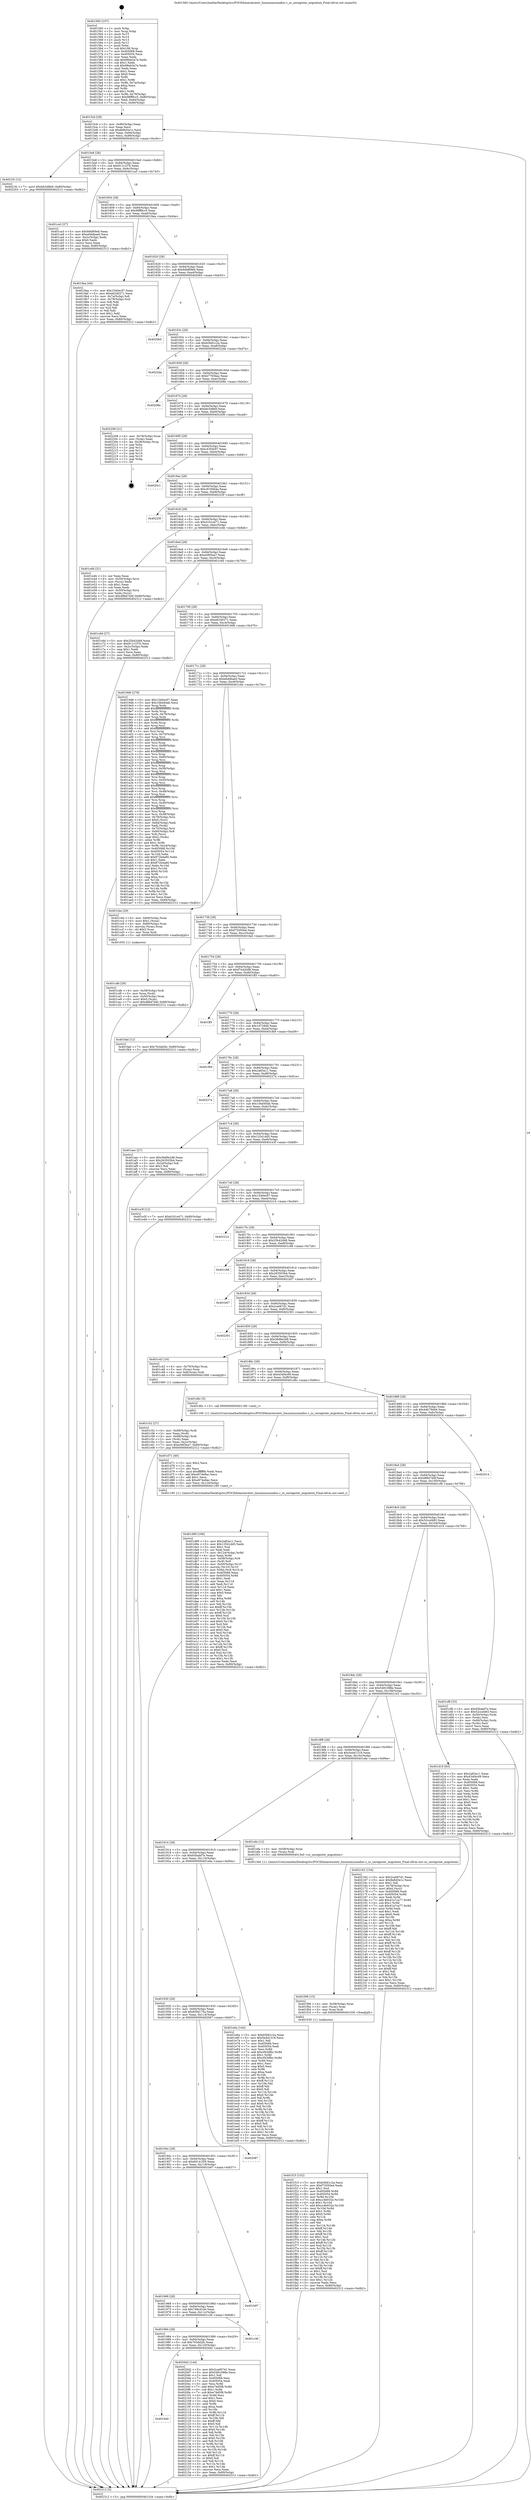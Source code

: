 digraph "0x401560" {
  label = "0x401560 (/mnt/c/Users/mathe/Desktop/tcc/POCII/binaries/extr_linuxmmzsmalloc.c_zs_unregister_migration_Final-ollvm.out::main(0))"
  labelloc = "t"
  node[shape=record]

  Entry [label="",width=0.3,height=0.3,shape=circle,fillcolor=black,style=filled]
  "0x4015cb" [label="{
     0x4015cb [29]\l
     | [instrs]\l
     &nbsp;&nbsp;0x4015cb \<+3\>: mov -0x80(%rbp),%eax\l
     &nbsp;&nbsp;0x4015ce \<+2\>: mov %eax,%ecx\l
     &nbsp;&nbsp;0x4015d0 \<+6\>: sub $0x8e8d3e1c,%ecx\l
     &nbsp;&nbsp;0x4015d6 \<+6\>: mov %eax,-0x94(%rbp)\l
     &nbsp;&nbsp;0x4015dc \<+6\>: mov %ecx,-0x98(%rbp)\l
     &nbsp;&nbsp;0x4015e2 \<+6\>: je 00000000004021fc \<main+0xc9c\>\l
  }"]
  "0x4021fc" [label="{
     0x4021fc [12]\l
     | [instrs]\l
     &nbsp;&nbsp;0x4021fc \<+7\>: movl $0xbfc5d8e9,-0x80(%rbp)\l
     &nbsp;&nbsp;0x402203 \<+5\>: jmp 0000000000402312 \<main+0xdb2\>\l
  }"]
  "0x4015e8" [label="{
     0x4015e8 [28]\l
     | [instrs]\l
     &nbsp;&nbsp;0x4015e8 \<+5\>: jmp 00000000004015ed \<main+0x8d\>\l
     &nbsp;&nbsp;0x4015ed \<+6\>: mov -0x94(%rbp),%eax\l
     &nbsp;&nbsp;0x4015f3 \<+5\>: sub $0x911c1f7b,%eax\l
     &nbsp;&nbsp;0x4015f8 \<+6\>: mov %eax,-0x9c(%rbp)\l
     &nbsp;&nbsp;0x4015fe \<+6\>: je 0000000000401ca3 \<main+0x743\>\l
  }"]
  Exit [label="",width=0.3,height=0.3,shape=circle,fillcolor=black,style=filled,peripheries=2]
  "0x401ca3" [label="{
     0x401ca3 [27]\l
     | [instrs]\l
     &nbsp;&nbsp;0x401ca3 \<+5\>: mov $0x9dbf69eb,%eax\l
     &nbsp;&nbsp;0x401ca8 \<+5\>: mov $0xe6ddbae0,%ecx\l
     &nbsp;&nbsp;0x401cad \<+3\>: mov -0x2c(%rbp),%edx\l
     &nbsp;&nbsp;0x401cb0 \<+3\>: cmp $0x0,%edx\l
     &nbsp;&nbsp;0x401cb3 \<+3\>: cmove %ecx,%eax\l
     &nbsp;&nbsp;0x401cb6 \<+3\>: mov %eax,-0x80(%rbp)\l
     &nbsp;&nbsp;0x401cb9 \<+5\>: jmp 0000000000402312 \<main+0xdb2\>\l
  }"]
  "0x401604" [label="{
     0x401604 [28]\l
     | [instrs]\l
     &nbsp;&nbsp;0x401604 \<+5\>: jmp 0000000000401609 \<main+0xa9\>\l
     &nbsp;&nbsp;0x401609 \<+6\>: mov -0x94(%rbp),%eax\l
     &nbsp;&nbsp;0x40160f \<+5\>: sub $0x98ff9cc5,%eax\l
     &nbsp;&nbsp;0x401614 \<+6\>: mov %eax,-0xa0(%rbp)\l
     &nbsp;&nbsp;0x40161a \<+6\>: je 00000000004019aa \<main+0x44a\>\l
  }"]
  "0x4019a0" [label="{
     0x4019a0\l
  }", style=dashed]
  "0x4019aa" [label="{
     0x4019aa [44]\l
     | [instrs]\l
     &nbsp;&nbsp;0x4019aa \<+5\>: mov $0x1540ec97,%eax\l
     &nbsp;&nbsp;0x4019af \<+5\>: mov $0xe6240271,%ecx\l
     &nbsp;&nbsp;0x4019b4 \<+3\>: mov -0x7a(%rbp),%dl\l
     &nbsp;&nbsp;0x4019b7 \<+4\>: mov -0x79(%rbp),%sil\l
     &nbsp;&nbsp;0x4019bb \<+3\>: mov %dl,%dil\l
     &nbsp;&nbsp;0x4019be \<+3\>: and %sil,%dil\l
     &nbsp;&nbsp;0x4019c1 \<+3\>: xor %sil,%dl\l
     &nbsp;&nbsp;0x4019c4 \<+3\>: or %dl,%dil\l
     &nbsp;&nbsp;0x4019c7 \<+4\>: test $0x1,%dil\l
     &nbsp;&nbsp;0x4019cb \<+3\>: cmovne %ecx,%eax\l
     &nbsp;&nbsp;0x4019ce \<+3\>: mov %eax,-0x80(%rbp)\l
     &nbsp;&nbsp;0x4019d1 \<+5\>: jmp 0000000000402312 \<main+0xdb2\>\l
  }"]
  "0x401620" [label="{
     0x401620 [28]\l
     | [instrs]\l
     &nbsp;&nbsp;0x401620 \<+5\>: jmp 0000000000401625 \<main+0xc5\>\l
     &nbsp;&nbsp;0x401625 \<+6\>: mov -0x94(%rbp),%eax\l
     &nbsp;&nbsp;0x40162b \<+5\>: sub $0x9dbf69eb,%eax\l
     &nbsp;&nbsp;0x401630 \<+6\>: mov %eax,-0xa4(%rbp)\l
     &nbsp;&nbsp;0x401636 \<+6\>: je 00000000004020b5 \<main+0xb55\>\l
  }"]
  "0x402312" [label="{
     0x402312 [5]\l
     | [instrs]\l
     &nbsp;&nbsp;0x402312 \<+5\>: jmp 00000000004015cb \<main+0x6b\>\l
  }"]
  "0x401560" [label="{
     0x401560 [107]\l
     | [instrs]\l
     &nbsp;&nbsp;0x401560 \<+1\>: push %rbp\l
     &nbsp;&nbsp;0x401561 \<+3\>: mov %rsp,%rbp\l
     &nbsp;&nbsp;0x401564 \<+2\>: push %r15\l
     &nbsp;&nbsp;0x401566 \<+2\>: push %r14\l
     &nbsp;&nbsp;0x401568 \<+2\>: push %r13\l
     &nbsp;&nbsp;0x40156a \<+2\>: push %r12\l
     &nbsp;&nbsp;0x40156c \<+1\>: push %rbx\l
     &nbsp;&nbsp;0x40156d \<+7\>: sub $0x108,%rsp\l
     &nbsp;&nbsp;0x401574 \<+7\>: mov 0x405068,%eax\l
     &nbsp;&nbsp;0x40157b \<+7\>: mov 0x405054,%ecx\l
     &nbsp;&nbsp;0x401582 \<+2\>: mov %eax,%edx\l
     &nbsp;&nbsp;0x401584 \<+6\>: add $0x68eb3a7e,%edx\l
     &nbsp;&nbsp;0x40158a \<+3\>: sub $0x1,%edx\l
     &nbsp;&nbsp;0x40158d \<+6\>: sub $0x68eb3a7e,%edx\l
     &nbsp;&nbsp;0x401593 \<+3\>: imul %edx,%eax\l
     &nbsp;&nbsp;0x401596 \<+3\>: and $0x1,%eax\l
     &nbsp;&nbsp;0x401599 \<+3\>: cmp $0x0,%eax\l
     &nbsp;&nbsp;0x40159c \<+4\>: sete %r8b\l
     &nbsp;&nbsp;0x4015a0 \<+4\>: and $0x1,%r8b\l
     &nbsp;&nbsp;0x4015a4 \<+4\>: mov %r8b,-0x7a(%rbp)\l
     &nbsp;&nbsp;0x4015a8 \<+3\>: cmp $0xa,%ecx\l
     &nbsp;&nbsp;0x4015ab \<+4\>: setl %r8b\l
     &nbsp;&nbsp;0x4015af \<+4\>: and $0x1,%r8b\l
     &nbsp;&nbsp;0x4015b3 \<+4\>: mov %r8b,-0x79(%rbp)\l
     &nbsp;&nbsp;0x4015b7 \<+7\>: movl $0x98ff9cc5,-0x80(%rbp)\l
     &nbsp;&nbsp;0x4015be \<+6\>: mov %edi,-0x84(%rbp)\l
     &nbsp;&nbsp;0x4015c4 \<+7\>: mov %rsi,-0x90(%rbp)\l
  }"]
  "0x4020d2" [label="{
     0x4020d2 [144]\l
     | [instrs]\l
     &nbsp;&nbsp;0x4020d2 \<+5\>: mov $0x2ca067d1,%eax\l
     &nbsp;&nbsp;0x4020d7 \<+5\>: mov $0x5481088e,%ecx\l
     &nbsp;&nbsp;0x4020dc \<+2\>: mov $0x1,%dl\l
     &nbsp;&nbsp;0x4020de \<+7\>: mov 0x405068,%esi\l
     &nbsp;&nbsp;0x4020e5 \<+7\>: mov 0x405054,%edi\l
     &nbsp;&nbsp;0x4020ec \<+3\>: mov %esi,%r8d\l
     &nbsp;&nbsp;0x4020ef \<+7\>: add $0xe7dd5f8,%r8d\l
     &nbsp;&nbsp;0x4020f6 \<+4\>: sub $0x1,%r8d\l
     &nbsp;&nbsp;0x4020fa \<+7\>: sub $0xe7dd5f8,%r8d\l
     &nbsp;&nbsp;0x402101 \<+4\>: imul %r8d,%esi\l
     &nbsp;&nbsp;0x402105 \<+3\>: and $0x1,%esi\l
     &nbsp;&nbsp;0x402108 \<+3\>: cmp $0x0,%esi\l
     &nbsp;&nbsp;0x40210b \<+4\>: sete %r9b\l
     &nbsp;&nbsp;0x40210f \<+3\>: cmp $0xa,%edi\l
     &nbsp;&nbsp;0x402112 \<+4\>: setl %r10b\l
     &nbsp;&nbsp;0x402116 \<+3\>: mov %r9b,%r11b\l
     &nbsp;&nbsp;0x402119 \<+4\>: xor $0xff,%r11b\l
     &nbsp;&nbsp;0x40211d \<+3\>: mov %r10b,%bl\l
     &nbsp;&nbsp;0x402120 \<+3\>: xor $0xff,%bl\l
     &nbsp;&nbsp;0x402123 \<+3\>: xor $0x0,%dl\l
     &nbsp;&nbsp;0x402126 \<+3\>: mov %r11b,%r14b\l
     &nbsp;&nbsp;0x402129 \<+4\>: and $0x0,%r14b\l
     &nbsp;&nbsp;0x40212d \<+3\>: and %dl,%r9b\l
     &nbsp;&nbsp;0x402130 \<+3\>: mov %bl,%r15b\l
     &nbsp;&nbsp;0x402133 \<+4\>: and $0x0,%r15b\l
     &nbsp;&nbsp;0x402137 \<+3\>: and %dl,%r10b\l
     &nbsp;&nbsp;0x40213a \<+3\>: or %r9b,%r14b\l
     &nbsp;&nbsp;0x40213d \<+3\>: or %r10b,%r15b\l
     &nbsp;&nbsp;0x402140 \<+3\>: xor %r15b,%r14b\l
     &nbsp;&nbsp;0x402143 \<+3\>: or %bl,%r11b\l
     &nbsp;&nbsp;0x402146 \<+4\>: xor $0xff,%r11b\l
     &nbsp;&nbsp;0x40214a \<+3\>: or $0x0,%dl\l
     &nbsp;&nbsp;0x40214d \<+3\>: and %dl,%r11b\l
     &nbsp;&nbsp;0x402150 \<+3\>: or %r11b,%r14b\l
     &nbsp;&nbsp;0x402153 \<+4\>: test $0x1,%r14b\l
     &nbsp;&nbsp;0x402157 \<+3\>: cmovne %ecx,%eax\l
     &nbsp;&nbsp;0x40215a \<+3\>: mov %eax,-0x80(%rbp)\l
     &nbsp;&nbsp;0x40215d \<+5\>: jmp 0000000000402312 \<main+0xdb2\>\l
  }"]
  "0x4020b5" [label="{
     0x4020b5\l
  }", style=dashed]
  "0x40163c" [label="{
     0x40163c [28]\l
     | [instrs]\l
     &nbsp;&nbsp;0x40163c \<+5\>: jmp 0000000000401641 \<main+0xe1\>\l
     &nbsp;&nbsp;0x401641 \<+6\>: mov -0x94(%rbp),%eax\l
     &nbsp;&nbsp;0x401647 \<+5\>: sub $0xb5b81c2a,%eax\l
     &nbsp;&nbsp;0x40164c \<+6\>: mov %eax,-0xa8(%rbp)\l
     &nbsp;&nbsp;0x401652 \<+6\>: je 00000000004022da \<main+0xd7a\>\l
  }"]
  "0x401984" [label="{
     0x401984 [28]\l
     | [instrs]\l
     &nbsp;&nbsp;0x401984 \<+5\>: jmp 0000000000401989 \<main+0x429\>\l
     &nbsp;&nbsp;0x401989 \<+6\>: mov -0x94(%rbp),%eax\l
     &nbsp;&nbsp;0x40198f \<+5\>: sub $0x763dd2fc,%eax\l
     &nbsp;&nbsp;0x401994 \<+6\>: mov %eax,-0x120(%rbp)\l
     &nbsp;&nbsp;0x40199a \<+6\>: je 00000000004020d2 \<main+0xb72\>\l
  }"]
  "0x4022da" [label="{
     0x4022da\l
  }", style=dashed]
  "0x401658" [label="{
     0x401658 [28]\l
     | [instrs]\l
     &nbsp;&nbsp;0x401658 \<+5\>: jmp 000000000040165d \<main+0xfd\>\l
     &nbsp;&nbsp;0x40165d \<+6\>: mov -0x94(%rbp),%eax\l
     &nbsp;&nbsp;0x401663 \<+5\>: sub $0xb7765bac,%eax\l
     &nbsp;&nbsp;0x401668 \<+6\>: mov %eax,-0xac(%rbp)\l
     &nbsp;&nbsp;0x40166e \<+6\>: je 000000000040208e \<main+0xb2e\>\l
  }"]
  "0x401c36" [label="{
     0x401c36\l
  }", style=dashed]
  "0x40208e" [label="{
     0x40208e\l
  }", style=dashed]
  "0x401674" [label="{
     0x401674 [28]\l
     | [instrs]\l
     &nbsp;&nbsp;0x401674 \<+5\>: jmp 0000000000401679 \<main+0x119\>\l
     &nbsp;&nbsp;0x401679 \<+6\>: mov -0x94(%rbp),%eax\l
     &nbsp;&nbsp;0x40167f \<+5\>: sub $0xbfc5d8e9,%eax\l
     &nbsp;&nbsp;0x401684 \<+6\>: mov %eax,-0xb0(%rbp)\l
     &nbsp;&nbsp;0x40168a \<+6\>: je 0000000000402208 \<main+0xca8\>\l
  }"]
  "0x401968" [label="{
     0x401968 [28]\l
     | [instrs]\l
     &nbsp;&nbsp;0x401968 \<+5\>: jmp 000000000040196d \<main+0x40d\>\l
     &nbsp;&nbsp;0x40196d \<+6\>: mov -0x94(%rbp),%eax\l
     &nbsp;&nbsp;0x401973 \<+5\>: sub $0x748cd1de,%eax\l
     &nbsp;&nbsp;0x401978 \<+6\>: mov %eax,-0x11c(%rbp)\l
     &nbsp;&nbsp;0x40197e \<+6\>: je 0000000000401c36 \<main+0x6d6\>\l
  }"]
  "0x402208" [label="{
     0x402208 [21]\l
     | [instrs]\l
     &nbsp;&nbsp;0x402208 \<+4\>: mov -0x78(%rbp),%rax\l
     &nbsp;&nbsp;0x40220c \<+2\>: mov (%rax),%eax\l
     &nbsp;&nbsp;0x40220e \<+4\>: lea -0x28(%rbp),%rsp\l
     &nbsp;&nbsp;0x402212 \<+1\>: pop %rbx\l
     &nbsp;&nbsp;0x402213 \<+2\>: pop %r12\l
     &nbsp;&nbsp;0x402215 \<+2\>: pop %r13\l
     &nbsp;&nbsp;0x402217 \<+2\>: pop %r14\l
     &nbsp;&nbsp;0x402219 \<+2\>: pop %r15\l
     &nbsp;&nbsp;0x40221b \<+1\>: pop %rbp\l
     &nbsp;&nbsp;0x40221c \<+1\>: ret\l
  }"]
  "0x401690" [label="{
     0x401690 [28]\l
     | [instrs]\l
     &nbsp;&nbsp;0x401690 \<+5\>: jmp 0000000000401695 \<main+0x135\>\l
     &nbsp;&nbsp;0x401695 \<+6\>: mov -0x94(%rbp),%eax\l
     &nbsp;&nbsp;0x40169b \<+5\>: sub $0xc435dc97,%eax\l
     &nbsp;&nbsp;0x4016a0 \<+6\>: mov %eax,-0xb4(%rbp)\l
     &nbsp;&nbsp;0x4016a6 \<+6\>: je 00000000004020c1 \<main+0xb61\>\l
  }"]
  "0x401b97" [label="{
     0x401b97\l
  }", style=dashed]
  "0x4020c1" [label="{
     0x4020c1\l
  }", style=dashed]
  "0x4016ac" [label="{
     0x4016ac [28]\l
     | [instrs]\l
     &nbsp;&nbsp;0x4016ac \<+5\>: jmp 00000000004016b1 \<main+0x151\>\l
     &nbsp;&nbsp;0x4016b1 \<+6\>: mov -0x94(%rbp),%eax\l
     &nbsp;&nbsp;0x4016b7 \<+5\>: sub $0xc9195b4a,%eax\l
     &nbsp;&nbsp;0x4016bc \<+6\>: mov %eax,-0xb8(%rbp)\l
     &nbsp;&nbsp;0x4016c2 \<+6\>: je 000000000040225f \<main+0xcff\>\l
  }"]
  "0x40194c" [label="{
     0x40194c [28]\l
     | [instrs]\l
     &nbsp;&nbsp;0x40194c \<+5\>: jmp 0000000000401951 \<main+0x3f1\>\l
     &nbsp;&nbsp;0x401951 \<+6\>: mov -0x94(%rbp),%eax\l
     &nbsp;&nbsp;0x401957 \<+5\>: sub $0x69141f29,%eax\l
     &nbsp;&nbsp;0x40195c \<+6\>: mov %eax,-0x118(%rbp)\l
     &nbsp;&nbsp;0x401962 \<+6\>: je 0000000000401b97 \<main+0x637\>\l
  }"]
  "0x40225f" [label="{
     0x40225f\l
  }", style=dashed]
  "0x4016c8" [label="{
     0x4016c8 [28]\l
     | [instrs]\l
     &nbsp;&nbsp;0x4016c8 \<+5\>: jmp 00000000004016cd \<main+0x16d\>\l
     &nbsp;&nbsp;0x4016cd \<+6\>: mov -0x94(%rbp),%eax\l
     &nbsp;&nbsp;0x4016d3 \<+5\>: sub $0xd161e471,%eax\l
     &nbsp;&nbsp;0x4016d8 \<+6\>: mov %eax,-0xbc(%rbp)\l
     &nbsp;&nbsp;0x4016de \<+6\>: je 0000000000401e4b \<main+0x8eb\>\l
  }"]
  "0x402067" [label="{
     0x402067\l
  }", style=dashed]
  "0x401e4b" [label="{
     0x401e4b [31]\l
     | [instrs]\l
     &nbsp;&nbsp;0x401e4b \<+2\>: xor %eax,%eax\l
     &nbsp;&nbsp;0x401e4d \<+4\>: mov -0x50(%rbp),%rcx\l
     &nbsp;&nbsp;0x401e51 \<+2\>: mov (%rcx),%edx\l
     &nbsp;&nbsp;0x401e53 \<+3\>: sub $0x1,%eax\l
     &nbsp;&nbsp;0x401e56 \<+2\>: sub %eax,%edx\l
     &nbsp;&nbsp;0x401e58 \<+4\>: mov -0x50(%rbp),%rcx\l
     &nbsp;&nbsp;0x401e5c \<+2\>: mov %edx,(%rcx)\l
     &nbsp;&nbsp;0x401e5e \<+7\>: movl $0x488d7d4f,-0x80(%rbp)\l
     &nbsp;&nbsp;0x401e65 \<+5\>: jmp 0000000000402312 \<main+0xdb2\>\l
  }"]
  "0x4016e4" [label="{
     0x4016e4 [28]\l
     | [instrs]\l
     &nbsp;&nbsp;0x4016e4 \<+5\>: jmp 00000000004016e9 \<main+0x189\>\l
     &nbsp;&nbsp;0x4016e9 \<+6\>: mov -0x94(%rbp),%eax\l
     &nbsp;&nbsp;0x4016ef \<+5\>: sub $0xe56f3ea7,%eax\l
     &nbsp;&nbsp;0x4016f4 \<+6\>: mov %eax,-0xc0(%rbp)\l
     &nbsp;&nbsp;0x4016fa \<+6\>: je 0000000000401c6d \<main+0x70d\>\l
  }"]
  "0x401f15" [label="{
     0x401f15 [152]\l
     | [instrs]\l
     &nbsp;&nbsp;0x401f15 \<+5\>: mov $0xb5b81c2a,%ecx\l
     &nbsp;&nbsp;0x401f1a \<+5\>: mov $0xf72050e4,%edx\l
     &nbsp;&nbsp;0x401f1f \<+3\>: mov $0x1,%sil\l
     &nbsp;&nbsp;0x401f22 \<+8\>: mov 0x405068,%r8d\l
     &nbsp;&nbsp;0x401f2a \<+8\>: mov 0x405054,%r9d\l
     &nbsp;&nbsp;0x401f32 \<+3\>: mov %r8d,%r10d\l
     &nbsp;&nbsp;0x401f35 \<+7\>: sub $0xcc4b032e,%r10d\l
     &nbsp;&nbsp;0x401f3c \<+4\>: sub $0x1,%r10d\l
     &nbsp;&nbsp;0x401f40 \<+7\>: add $0xcc4b032e,%r10d\l
     &nbsp;&nbsp;0x401f47 \<+4\>: imul %r10d,%r8d\l
     &nbsp;&nbsp;0x401f4b \<+4\>: and $0x1,%r8d\l
     &nbsp;&nbsp;0x401f4f \<+4\>: cmp $0x0,%r8d\l
     &nbsp;&nbsp;0x401f53 \<+4\>: sete %r11b\l
     &nbsp;&nbsp;0x401f57 \<+4\>: cmp $0xa,%r9d\l
     &nbsp;&nbsp;0x401f5b \<+3\>: setl %bl\l
     &nbsp;&nbsp;0x401f5e \<+3\>: mov %r11b,%r14b\l
     &nbsp;&nbsp;0x401f61 \<+4\>: xor $0xff,%r14b\l
     &nbsp;&nbsp;0x401f65 \<+3\>: mov %bl,%r15b\l
     &nbsp;&nbsp;0x401f68 \<+4\>: xor $0xff,%r15b\l
     &nbsp;&nbsp;0x401f6c \<+4\>: xor $0x1,%sil\l
     &nbsp;&nbsp;0x401f70 \<+3\>: mov %r14b,%r12b\l
     &nbsp;&nbsp;0x401f73 \<+4\>: and $0xff,%r12b\l
     &nbsp;&nbsp;0x401f77 \<+3\>: and %sil,%r11b\l
     &nbsp;&nbsp;0x401f7a \<+3\>: mov %r15b,%r13b\l
     &nbsp;&nbsp;0x401f7d \<+4\>: and $0xff,%r13b\l
     &nbsp;&nbsp;0x401f81 \<+3\>: and %sil,%bl\l
     &nbsp;&nbsp;0x401f84 \<+3\>: or %r11b,%r12b\l
     &nbsp;&nbsp;0x401f87 \<+3\>: or %bl,%r13b\l
     &nbsp;&nbsp;0x401f8a \<+3\>: xor %r13b,%r12b\l
     &nbsp;&nbsp;0x401f8d \<+3\>: or %r15b,%r14b\l
     &nbsp;&nbsp;0x401f90 \<+4\>: xor $0xff,%r14b\l
     &nbsp;&nbsp;0x401f94 \<+4\>: or $0x1,%sil\l
     &nbsp;&nbsp;0x401f98 \<+3\>: and %sil,%r14b\l
     &nbsp;&nbsp;0x401f9b \<+3\>: or %r14b,%r12b\l
     &nbsp;&nbsp;0x401f9e \<+4\>: test $0x1,%r12b\l
     &nbsp;&nbsp;0x401fa2 \<+3\>: cmovne %edx,%ecx\l
     &nbsp;&nbsp;0x401fa5 \<+3\>: mov %ecx,-0x80(%rbp)\l
     &nbsp;&nbsp;0x401fa8 \<+5\>: jmp 0000000000402312 \<main+0xdb2\>\l
  }"]
  "0x401c6d" [label="{
     0x401c6d [27]\l
     | [instrs]\l
     &nbsp;&nbsp;0x401c6d \<+5\>: mov $0x25b42d48,%eax\l
     &nbsp;&nbsp;0x401c72 \<+5\>: mov $0x911c1f7b,%ecx\l
     &nbsp;&nbsp;0x401c77 \<+3\>: mov -0x2c(%rbp),%edx\l
     &nbsp;&nbsp;0x401c7a \<+3\>: cmp $0x1,%edx\l
     &nbsp;&nbsp;0x401c7d \<+3\>: cmovl %ecx,%eax\l
     &nbsp;&nbsp;0x401c80 \<+3\>: mov %eax,-0x80(%rbp)\l
     &nbsp;&nbsp;0x401c83 \<+5\>: jmp 0000000000402312 \<main+0xdb2\>\l
  }"]
  "0x401700" [label="{
     0x401700 [28]\l
     | [instrs]\l
     &nbsp;&nbsp;0x401700 \<+5\>: jmp 0000000000401705 \<main+0x1a5\>\l
     &nbsp;&nbsp;0x401705 \<+6\>: mov -0x94(%rbp),%eax\l
     &nbsp;&nbsp;0x40170b \<+5\>: sub $0xe6240271,%eax\l
     &nbsp;&nbsp;0x401710 \<+6\>: mov %eax,-0xc4(%rbp)\l
     &nbsp;&nbsp;0x401716 \<+6\>: je 00000000004019d6 \<main+0x476\>\l
  }"]
  "0x401f06" [label="{
     0x401f06 [15]\l
     | [instrs]\l
     &nbsp;&nbsp;0x401f06 \<+4\>: mov -0x58(%rbp),%rax\l
     &nbsp;&nbsp;0x401f0a \<+3\>: mov (%rax),%rax\l
     &nbsp;&nbsp;0x401f0d \<+3\>: mov %rax,%rdi\l
     &nbsp;&nbsp;0x401f10 \<+5\>: call 0000000000401030 \<free@plt\>\l
     | [calls]\l
     &nbsp;&nbsp;0x401030 \{1\} (unknown)\l
  }"]
  "0x4019d6" [label="{
     0x4019d6 [278]\l
     | [instrs]\l
     &nbsp;&nbsp;0x4019d6 \<+5\>: mov $0x1540ec97,%eax\l
     &nbsp;&nbsp;0x4019db \<+5\>: mov $0x10bd40ab,%ecx\l
     &nbsp;&nbsp;0x4019e0 \<+3\>: mov %rsp,%rdx\l
     &nbsp;&nbsp;0x4019e3 \<+4\>: add $0xfffffffffffffff0,%rdx\l
     &nbsp;&nbsp;0x4019e7 \<+3\>: mov %rdx,%rsp\l
     &nbsp;&nbsp;0x4019ea \<+4\>: mov %rdx,-0x78(%rbp)\l
     &nbsp;&nbsp;0x4019ee \<+3\>: mov %rsp,%rdx\l
     &nbsp;&nbsp;0x4019f1 \<+4\>: add $0xfffffffffffffff0,%rdx\l
     &nbsp;&nbsp;0x4019f5 \<+3\>: mov %rdx,%rsp\l
     &nbsp;&nbsp;0x4019f8 \<+3\>: mov %rsp,%rsi\l
     &nbsp;&nbsp;0x4019fb \<+4\>: add $0xfffffffffffffff0,%rsi\l
     &nbsp;&nbsp;0x4019ff \<+3\>: mov %rsi,%rsp\l
     &nbsp;&nbsp;0x401a02 \<+4\>: mov %rsi,-0x70(%rbp)\l
     &nbsp;&nbsp;0x401a06 \<+3\>: mov %rsp,%rsi\l
     &nbsp;&nbsp;0x401a09 \<+4\>: add $0xfffffffffffffff0,%rsi\l
     &nbsp;&nbsp;0x401a0d \<+3\>: mov %rsi,%rsp\l
     &nbsp;&nbsp;0x401a10 \<+4\>: mov %rsi,-0x68(%rbp)\l
     &nbsp;&nbsp;0x401a14 \<+3\>: mov %rsp,%rsi\l
     &nbsp;&nbsp;0x401a17 \<+4\>: add $0xfffffffffffffff0,%rsi\l
     &nbsp;&nbsp;0x401a1b \<+3\>: mov %rsi,%rsp\l
     &nbsp;&nbsp;0x401a1e \<+4\>: mov %rsi,-0x60(%rbp)\l
     &nbsp;&nbsp;0x401a22 \<+3\>: mov %rsp,%rsi\l
     &nbsp;&nbsp;0x401a25 \<+4\>: add $0xfffffffffffffff0,%rsi\l
     &nbsp;&nbsp;0x401a29 \<+3\>: mov %rsi,%rsp\l
     &nbsp;&nbsp;0x401a2c \<+4\>: mov %rsi,-0x58(%rbp)\l
     &nbsp;&nbsp;0x401a30 \<+3\>: mov %rsp,%rsi\l
     &nbsp;&nbsp;0x401a33 \<+4\>: add $0xfffffffffffffff0,%rsi\l
     &nbsp;&nbsp;0x401a37 \<+3\>: mov %rsi,%rsp\l
     &nbsp;&nbsp;0x401a3a \<+4\>: mov %rsi,-0x50(%rbp)\l
     &nbsp;&nbsp;0x401a3e \<+3\>: mov %rsp,%rsi\l
     &nbsp;&nbsp;0x401a41 \<+4\>: add $0xfffffffffffffff0,%rsi\l
     &nbsp;&nbsp;0x401a45 \<+3\>: mov %rsi,%rsp\l
     &nbsp;&nbsp;0x401a48 \<+4\>: mov %rsi,-0x48(%rbp)\l
     &nbsp;&nbsp;0x401a4c \<+3\>: mov %rsp,%rsi\l
     &nbsp;&nbsp;0x401a4f \<+4\>: add $0xfffffffffffffff0,%rsi\l
     &nbsp;&nbsp;0x401a53 \<+3\>: mov %rsi,%rsp\l
     &nbsp;&nbsp;0x401a56 \<+4\>: mov %rsi,-0x40(%rbp)\l
     &nbsp;&nbsp;0x401a5a \<+3\>: mov %rsp,%rsi\l
     &nbsp;&nbsp;0x401a5d \<+4\>: add $0xfffffffffffffff0,%rsi\l
     &nbsp;&nbsp;0x401a61 \<+3\>: mov %rsi,%rsp\l
     &nbsp;&nbsp;0x401a64 \<+4\>: mov %rsi,-0x38(%rbp)\l
     &nbsp;&nbsp;0x401a68 \<+4\>: mov -0x78(%rbp),%rsi\l
     &nbsp;&nbsp;0x401a6c \<+6\>: movl $0x0,(%rsi)\l
     &nbsp;&nbsp;0x401a72 \<+6\>: mov -0x84(%rbp),%edi\l
     &nbsp;&nbsp;0x401a78 \<+2\>: mov %edi,(%rdx)\l
     &nbsp;&nbsp;0x401a7a \<+4\>: mov -0x70(%rbp),%rsi\l
     &nbsp;&nbsp;0x401a7e \<+7\>: mov -0x90(%rbp),%r8\l
     &nbsp;&nbsp;0x401a85 \<+3\>: mov %r8,(%rsi)\l
     &nbsp;&nbsp;0x401a88 \<+3\>: cmpl $0x2,(%rdx)\l
     &nbsp;&nbsp;0x401a8b \<+4\>: setne %r9b\l
     &nbsp;&nbsp;0x401a8f \<+4\>: and $0x1,%r9b\l
     &nbsp;&nbsp;0x401a93 \<+4\>: mov %r9b,-0x2d(%rbp)\l
     &nbsp;&nbsp;0x401a97 \<+8\>: mov 0x405068,%r10d\l
     &nbsp;&nbsp;0x401a9f \<+8\>: mov 0x405054,%r11d\l
     &nbsp;&nbsp;0x401aa7 \<+3\>: mov %r10d,%ebx\l
     &nbsp;&nbsp;0x401aaa \<+6\>: add $0x872b4a80,%ebx\l
     &nbsp;&nbsp;0x401ab0 \<+3\>: sub $0x1,%ebx\l
     &nbsp;&nbsp;0x401ab3 \<+6\>: sub $0x872b4a80,%ebx\l
     &nbsp;&nbsp;0x401ab9 \<+4\>: imul %ebx,%r10d\l
     &nbsp;&nbsp;0x401abd \<+4\>: and $0x1,%r10d\l
     &nbsp;&nbsp;0x401ac1 \<+4\>: cmp $0x0,%r10d\l
     &nbsp;&nbsp;0x401ac5 \<+4\>: sete %r9b\l
     &nbsp;&nbsp;0x401ac9 \<+4\>: cmp $0xa,%r11d\l
     &nbsp;&nbsp;0x401acd \<+4\>: setl %r14b\l
     &nbsp;&nbsp;0x401ad1 \<+3\>: mov %r9b,%r15b\l
     &nbsp;&nbsp;0x401ad4 \<+3\>: and %r14b,%r15b\l
     &nbsp;&nbsp;0x401ad7 \<+3\>: xor %r14b,%r9b\l
     &nbsp;&nbsp;0x401ada \<+3\>: or %r9b,%r15b\l
     &nbsp;&nbsp;0x401add \<+4\>: test $0x1,%r15b\l
     &nbsp;&nbsp;0x401ae1 \<+3\>: cmovne %ecx,%eax\l
     &nbsp;&nbsp;0x401ae4 \<+3\>: mov %eax,-0x80(%rbp)\l
     &nbsp;&nbsp;0x401ae7 \<+5\>: jmp 0000000000402312 \<main+0xdb2\>\l
  }"]
  "0x40171c" [label="{
     0x40171c [28]\l
     | [instrs]\l
     &nbsp;&nbsp;0x40171c \<+5\>: jmp 0000000000401721 \<main+0x1c1\>\l
     &nbsp;&nbsp;0x401721 \<+6\>: mov -0x94(%rbp),%eax\l
     &nbsp;&nbsp;0x401727 \<+5\>: sub $0xe6ddbae0,%eax\l
     &nbsp;&nbsp;0x40172c \<+6\>: mov %eax,-0xc8(%rbp)\l
     &nbsp;&nbsp;0x401732 \<+6\>: je 0000000000401cbe \<main+0x75e\>\l
  }"]
  "0x401930" [label="{
     0x401930 [28]\l
     | [instrs]\l
     &nbsp;&nbsp;0x401930 \<+5\>: jmp 0000000000401935 \<main+0x3d5\>\l
     &nbsp;&nbsp;0x401935 \<+6\>: mov -0x94(%rbp),%eax\l
     &nbsp;&nbsp;0x40193b \<+5\>: sub $0x65fd175a,%eax\l
     &nbsp;&nbsp;0x401940 \<+6\>: mov %eax,-0x114(%rbp)\l
     &nbsp;&nbsp;0x401946 \<+6\>: je 0000000000402067 \<main+0xb07\>\l
  }"]
  "0x401e6a" [label="{
     0x401e6a [144]\l
     | [instrs]\l
     &nbsp;&nbsp;0x401e6a \<+5\>: mov $0xb5b81c2a,%eax\l
     &nbsp;&nbsp;0x401e6f \<+5\>: mov $0x5e4d1318,%ecx\l
     &nbsp;&nbsp;0x401e74 \<+2\>: mov $0x1,%dl\l
     &nbsp;&nbsp;0x401e76 \<+7\>: mov 0x405068,%esi\l
     &nbsp;&nbsp;0x401e7d \<+7\>: mov 0x405054,%edi\l
     &nbsp;&nbsp;0x401e84 \<+3\>: mov %esi,%r8d\l
     &nbsp;&nbsp;0x401e87 \<+7\>: add $0xcf43dfbc,%r8d\l
     &nbsp;&nbsp;0x401e8e \<+4\>: sub $0x1,%r8d\l
     &nbsp;&nbsp;0x401e92 \<+7\>: sub $0xcf43dfbc,%r8d\l
     &nbsp;&nbsp;0x401e99 \<+4\>: imul %r8d,%esi\l
     &nbsp;&nbsp;0x401e9d \<+3\>: and $0x1,%esi\l
     &nbsp;&nbsp;0x401ea0 \<+3\>: cmp $0x0,%esi\l
     &nbsp;&nbsp;0x401ea3 \<+4\>: sete %r9b\l
     &nbsp;&nbsp;0x401ea7 \<+3\>: cmp $0xa,%edi\l
     &nbsp;&nbsp;0x401eaa \<+4\>: setl %r10b\l
     &nbsp;&nbsp;0x401eae \<+3\>: mov %r9b,%r11b\l
     &nbsp;&nbsp;0x401eb1 \<+4\>: xor $0xff,%r11b\l
     &nbsp;&nbsp;0x401eb5 \<+3\>: mov %r10b,%bl\l
     &nbsp;&nbsp;0x401eb8 \<+3\>: xor $0xff,%bl\l
     &nbsp;&nbsp;0x401ebb \<+3\>: xor $0x0,%dl\l
     &nbsp;&nbsp;0x401ebe \<+3\>: mov %r11b,%r14b\l
     &nbsp;&nbsp;0x401ec1 \<+4\>: and $0x0,%r14b\l
     &nbsp;&nbsp;0x401ec5 \<+3\>: and %dl,%r9b\l
     &nbsp;&nbsp;0x401ec8 \<+3\>: mov %bl,%r15b\l
     &nbsp;&nbsp;0x401ecb \<+4\>: and $0x0,%r15b\l
     &nbsp;&nbsp;0x401ecf \<+3\>: and %dl,%r10b\l
     &nbsp;&nbsp;0x401ed2 \<+3\>: or %r9b,%r14b\l
     &nbsp;&nbsp;0x401ed5 \<+3\>: or %r10b,%r15b\l
     &nbsp;&nbsp;0x401ed8 \<+3\>: xor %r15b,%r14b\l
     &nbsp;&nbsp;0x401edb \<+3\>: or %bl,%r11b\l
     &nbsp;&nbsp;0x401ede \<+4\>: xor $0xff,%r11b\l
     &nbsp;&nbsp;0x401ee2 \<+3\>: or $0x0,%dl\l
     &nbsp;&nbsp;0x401ee5 \<+3\>: and %dl,%r11b\l
     &nbsp;&nbsp;0x401ee8 \<+3\>: or %r11b,%r14b\l
     &nbsp;&nbsp;0x401eeb \<+4\>: test $0x1,%r14b\l
     &nbsp;&nbsp;0x401eef \<+3\>: cmovne %ecx,%eax\l
     &nbsp;&nbsp;0x401ef2 \<+3\>: mov %eax,-0x80(%rbp)\l
     &nbsp;&nbsp;0x401ef5 \<+5\>: jmp 0000000000402312 \<main+0xdb2\>\l
  }"]
  "0x401cbe" [label="{
     0x401cbe [29]\l
     | [instrs]\l
     &nbsp;&nbsp;0x401cbe \<+4\>: mov -0x60(%rbp),%rax\l
     &nbsp;&nbsp;0x401cc2 \<+6\>: movl $0x1,(%rax)\l
     &nbsp;&nbsp;0x401cc8 \<+4\>: mov -0x60(%rbp),%rax\l
     &nbsp;&nbsp;0x401ccc \<+3\>: movslq (%rax),%rax\l
     &nbsp;&nbsp;0x401ccf \<+4\>: shl $0x2,%rax\l
     &nbsp;&nbsp;0x401cd3 \<+3\>: mov %rax,%rdi\l
     &nbsp;&nbsp;0x401cd6 \<+5\>: call 0000000000401050 \<malloc@plt\>\l
     | [calls]\l
     &nbsp;&nbsp;0x401050 \{1\} (unknown)\l
  }"]
  "0x401738" [label="{
     0x401738 [28]\l
     | [instrs]\l
     &nbsp;&nbsp;0x401738 \<+5\>: jmp 000000000040173d \<main+0x1dd\>\l
     &nbsp;&nbsp;0x40173d \<+6\>: mov -0x94(%rbp),%eax\l
     &nbsp;&nbsp;0x401743 \<+5\>: sub $0xf72050e4,%eax\l
     &nbsp;&nbsp;0x401748 \<+6\>: mov %eax,-0xcc(%rbp)\l
     &nbsp;&nbsp;0x40174e \<+6\>: je 0000000000401fad \<main+0xa4d\>\l
  }"]
  "0x401914" [label="{
     0x401914 [28]\l
     | [instrs]\l
     &nbsp;&nbsp;0x401914 \<+5\>: jmp 0000000000401919 \<main+0x3b9\>\l
     &nbsp;&nbsp;0x401919 \<+6\>: mov -0x94(%rbp),%eax\l
     &nbsp;&nbsp;0x40191f \<+5\>: sub $0x65babf7e,%eax\l
     &nbsp;&nbsp;0x401924 \<+6\>: mov %eax,-0x110(%rbp)\l
     &nbsp;&nbsp;0x40192a \<+6\>: je 0000000000401e6a \<main+0x90a\>\l
  }"]
  "0x401fad" [label="{
     0x401fad [12]\l
     | [instrs]\l
     &nbsp;&nbsp;0x401fad \<+7\>: movl $0x763dd2fc,-0x80(%rbp)\l
     &nbsp;&nbsp;0x401fb4 \<+5\>: jmp 0000000000402312 \<main+0xdb2\>\l
  }"]
  "0x401754" [label="{
     0x401754 [28]\l
     | [instrs]\l
     &nbsp;&nbsp;0x401754 \<+5\>: jmp 0000000000401759 \<main+0x1f9\>\l
     &nbsp;&nbsp;0x401759 \<+6\>: mov -0x94(%rbp),%eax\l
     &nbsp;&nbsp;0x40175f \<+5\>: sub $0xf7e42b98,%eax\l
     &nbsp;&nbsp;0x401764 \<+6\>: mov %eax,-0xd0(%rbp)\l
     &nbsp;&nbsp;0x40176a \<+6\>: je 0000000000401ff3 \<main+0xa93\>\l
  }"]
  "0x401efa" [label="{
     0x401efa [12]\l
     | [instrs]\l
     &nbsp;&nbsp;0x401efa \<+4\>: mov -0x58(%rbp),%rax\l
     &nbsp;&nbsp;0x401efe \<+3\>: mov (%rax),%rdi\l
     &nbsp;&nbsp;0x401f01 \<+5\>: call 00000000004013e0 \<zs_unregister_migration\>\l
     | [calls]\l
     &nbsp;&nbsp;0x4013e0 \{1\} (/mnt/c/Users/mathe/Desktop/tcc/POCII/binaries/extr_linuxmmzsmalloc.c_zs_unregister_migration_Final-ollvm.out::zs_unregister_migration)\l
  }"]
  "0x401ff3" [label="{
     0x401ff3\l
  }", style=dashed]
  "0x401770" [label="{
     0x401770 [28]\l
     | [instrs]\l
     &nbsp;&nbsp;0x401770 \<+5\>: jmp 0000000000401775 \<main+0x215\>\l
     &nbsp;&nbsp;0x401775 \<+6\>: mov -0x94(%rbp),%eax\l
     &nbsp;&nbsp;0x40177b \<+5\>: sub $0x1d728d4,%eax\l
     &nbsp;&nbsp;0x401780 \<+6\>: mov %eax,-0xd4(%rbp)\l
     &nbsp;&nbsp;0x401786 \<+6\>: je 0000000000401fb9 \<main+0xa59\>\l
  }"]
  "0x4018f8" [label="{
     0x4018f8 [28]\l
     | [instrs]\l
     &nbsp;&nbsp;0x4018f8 \<+5\>: jmp 00000000004018fd \<main+0x39d\>\l
     &nbsp;&nbsp;0x4018fd \<+6\>: mov -0x94(%rbp),%eax\l
     &nbsp;&nbsp;0x401903 \<+5\>: sub $0x5e4d1318,%eax\l
     &nbsp;&nbsp;0x401908 \<+6\>: mov %eax,-0x10c(%rbp)\l
     &nbsp;&nbsp;0x40190e \<+6\>: je 0000000000401efa \<main+0x99a\>\l
  }"]
  "0x401fb9" [label="{
     0x401fb9\l
  }", style=dashed]
  "0x40178c" [label="{
     0x40178c [28]\l
     | [instrs]\l
     &nbsp;&nbsp;0x40178c \<+5\>: jmp 0000000000401791 \<main+0x231\>\l
     &nbsp;&nbsp;0x401791 \<+6\>: mov -0x94(%rbp),%eax\l
     &nbsp;&nbsp;0x401797 \<+5\>: sub $0x2a83a11,%eax\l
     &nbsp;&nbsp;0x40179c \<+6\>: mov %eax,-0xd8(%rbp)\l
     &nbsp;&nbsp;0x4017a2 \<+6\>: je 000000000040227a \<main+0xd1a\>\l
  }"]
  "0x402162" [label="{
     0x402162 [154]\l
     | [instrs]\l
     &nbsp;&nbsp;0x402162 \<+5\>: mov $0x2ca067d1,%eax\l
     &nbsp;&nbsp;0x402167 \<+5\>: mov $0x8e8d3e1c,%ecx\l
     &nbsp;&nbsp;0x40216c \<+2\>: mov $0x1,%dl\l
     &nbsp;&nbsp;0x40216e \<+4\>: mov -0x78(%rbp),%rsi\l
     &nbsp;&nbsp;0x402172 \<+6\>: movl $0x0,(%rsi)\l
     &nbsp;&nbsp;0x402178 \<+7\>: mov 0x405068,%edi\l
     &nbsp;&nbsp;0x40217f \<+8\>: mov 0x405054,%r8d\l
     &nbsp;&nbsp;0x402187 \<+3\>: mov %edi,%r9d\l
     &nbsp;&nbsp;0x40218a \<+7\>: add $0x41a7ca77,%r9d\l
     &nbsp;&nbsp;0x402191 \<+4\>: sub $0x1,%r9d\l
     &nbsp;&nbsp;0x402195 \<+7\>: sub $0x41a7ca77,%r9d\l
     &nbsp;&nbsp;0x40219c \<+4\>: imul %r9d,%edi\l
     &nbsp;&nbsp;0x4021a0 \<+3\>: and $0x1,%edi\l
     &nbsp;&nbsp;0x4021a3 \<+3\>: cmp $0x0,%edi\l
     &nbsp;&nbsp;0x4021a6 \<+4\>: sete %r10b\l
     &nbsp;&nbsp;0x4021aa \<+4\>: cmp $0xa,%r8d\l
     &nbsp;&nbsp;0x4021ae \<+4\>: setl %r11b\l
     &nbsp;&nbsp;0x4021b2 \<+3\>: mov %r10b,%bl\l
     &nbsp;&nbsp;0x4021b5 \<+3\>: xor $0xff,%bl\l
     &nbsp;&nbsp;0x4021b8 \<+3\>: mov %r11b,%r14b\l
     &nbsp;&nbsp;0x4021bb \<+4\>: xor $0xff,%r14b\l
     &nbsp;&nbsp;0x4021bf \<+3\>: xor $0x1,%dl\l
     &nbsp;&nbsp;0x4021c2 \<+3\>: mov %bl,%r15b\l
     &nbsp;&nbsp;0x4021c5 \<+4\>: and $0xff,%r15b\l
     &nbsp;&nbsp;0x4021c9 \<+3\>: and %dl,%r10b\l
     &nbsp;&nbsp;0x4021cc \<+3\>: mov %r14b,%r12b\l
     &nbsp;&nbsp;0x4021cf \<+4\>: and $0xff,%r12b\l
     &nbsp;&nbsp;0x4021d3 \<+3\>: and %dl,%r11b\l
     &nbsp;&nbsp;0x4021d6 \<+3\>: or %r10b,%r15b\l
     &nbsp;&nbsp;0x4021d9 \<+3\>: or %r11b,%r12b\l
     &nbsp;&nbsp;0x4021dc \<+3\>: xor %r12b,%r15b\l
     &nbsp;&nbsp;0x4021df \<+3\>: or %r14b,%bl\l
     &nbsp;&nbsp;0x4021e2 \<+3\>: xor $0xff,%bl\l
     &nbsp;&nbsp;0x4021e5 \<+3\>: or $0x1,%dl\l
     &nbsp;&nbsp;0x4021e8 \<+2\>: and %dl,%bl\l
     &nbsp;&nbsp;0x4021ea \<+3\>: or %bl,%r15b\l
     &nbsp;&nbsp;0x4021ed \<+4\>: test $0x1,%r15b\l
     &nbsp;&nbsp;0x4021f1 \<+3\>: cmovne %ecx,%eax\l
     &nbsp;&nbsp;0x4021f4 \<+3\>: mov %eax,-0x80(%rbp)\l
     &nbsp;&nbsp;0x4021f7 \<+5\>: jmp 0000000000402312 \<main+0xdb2\>\l
  }"]
  "0x40227a" [label="{
     0x40227a\l
  }", style=dashed]
  "0x4017a8" [label="{
     0x4017a8 [28]\l
     | [instrs]\l
     &nbsp;&nbsp;0x4017a8 \<+5\>: jmp 00000000004017ad \<main+0x24d\>\l
     &nbsp;&nbsp;0x4017ad \<+6\>: mov -0x94(%rbp),%eax\l
     &nbsp;&nbsp;0x4017b3 \<+5\>: sub $0x10bd40ab,%eax\l
     &nbsp;&nbsp;0x4017b8 \<+6\>: mov %eax,-0xdc(%rbp)\l
     &nbsp;&nbsp;0x4017be \<+6\>: je 0000000000401aec \<main+0x58c\>\l
  }"]
  "0x401d99" [label="{
     0x401d99 [166]\l
     | [instrs]\l
     &nbsp;&nbsp;0x401d99 \<+5\>: mov $0x2a83a11,%ecx\l
     &nbsp;&nbsp;0x401d9e \<+5\>: mov $0x12541dd5,%edx\l
     &nbsp;&nbsp;0x401da3 \<+3\>: mov $0x1,%sil\l
     &nbsp;&nbsp;0x401da6 \<+2\>: xor %edi,%edi\l
     &nbsp;&nbsp;0x401da8 \<+7\>: mov -0x124(%rbp),%r8d\l
     &nbsp;&nbsp;0x401daf \<+4\>: imul %eax,%r8d\l
     &nbsp;&nbsp;0x401db3 \<+4\>: mov -0x58(%rbp),%r9\l
     &nbsp;&nbsp;0x401db7 \<+3\>: mov (%r9),%r9\l
     &nbsp;&nbsp;0x401dba \<+4\>: mov -0x50(%rbp),%r10\l
     &nbsp;&nbsp;0x401dbe \<+3\>: movslq (%r10),%r10\l
     &nbsp;&nbsp;0x401dc1 \<+4\>: mov %r8d,(%r9,%r10,4)\l
     &nbsp;&nbsp;0x401dc5 \<+7\>: mov 0x405068,%eax\l
     &nbsp;&nbsp;0x401dcc \<+8\>: mov 0x405054,%r8d\l
     &nbsp;&nbsp;0x401dd4 \<+3\>: sub $0x1,%edi\l
     &nbsp;&nbsp;0x401dd7 \<+3\>: mov %eax,%r11d\l
     &nbsp;&nbsp;0x401dda \<+3\>: add %edi,%r11d\l
     &nbsp;&nbsp;0x401ddd \<+4\>: imul %r11d,%eax\l
     &nbsp;&nbsp;0x401de1 \<+3\>: and $0x1,%eax\l
     &nbsp;&nbsp;0x401de4 \<+3\>: cmp $0x0,%eax\l
     &nbsp;&nbsp;0x401de7 \<+3\>: sete %bl\l
     &nbsp;&nbsp;0x401dea \<+4\>: cmp $0xa,%r8d\l
     &nbsp;&nbsp;0x401dee \<+4\>: setl %r14b\l
     &nbsp;&nbsp;0x401df2 \<+3\>: mov %bl,%r15b\l
     &nbsp;&nbsp;0x401df5 \<+4\>: xor $0xff,%r15b\l
     &nbsp;&nbsp;0x401df9 \<+3\>: mov %r14b,%r12b\l
     &nbsp;&nbsp;0x401dfc \<+4\>: xor $0xff,%r12b\l
     &nbsp;&nbsp;0x401e00 \<+4\>: xor $0x0,%sil\l
     &nbsp;&nbsp;0x401e04 \<+3\>: mov %r15b,%r13b\l
     &nbsp;&nbsp;0x401e07 \<+4\>: and $0x0,%r13b\l
     &nbsp;&nbsp;0x401e0b \<+3\>: and %sil,%bl\l
     &nbsp;&nbsp;0x401e0e \<+3\>: mov %r12b,%al\l
     &nbsp;&nbsp;0x401e11 \<+2\>: and $0x0,%al\l
     &nbsp;&nbsp;0x401e13 \<+3\>: and %sil,%r14b\l
     &nbsp;&nbsp;0x401e16 \<+3\>: or %bl,%r13b\l
     &nbsp;&nbsp;0x401e19 \<+3\>: or %r14b,%al\l
     &nbsp;&nbsp;0x401e1c \<+3\>: xor %al,%r13b\l
     &nbsp;&nbsp;0x401e1f \<+3\>: or %r12b,%r15b\l
     &nbsp;&nbsp;0x401e22 \<+4\>: xor $0xff,%r15b\l
     &nbsp;&nbsp;0x401e26 \<+4\>: or $0x0,%sil\l
     &nbsp;&nbsp;0x401e2a \<+3\>: and %sil,%r15b\l
     &nbsp;&nbsp;0x401e2d \<+3\>: or %r15b,%r13b\l
     &nbsp;&nbsp;0x401e30 \<+4\>: test $0x1,%r13b\l
     &nbsp;&nbsp;0x401e34 \<+3\>: cmovne %edx,%ecx\l
     &nbsp;&nbsp;0x401e37 \<+3\>: mov %ecx,-0x80(%rbp)\l
     &nbsp;&nbsp;0x401e3a \<+5\>: jmp 0000000000402312 \<main+0xdb2\>\l
  }"]
  "0x401aec" [label="{
     0x401aec [27]\l
     | [instrs]\l
     &nbsp;&nbsp;0x401aec \<+5\>: mov $0x36d9e2d8,%eax\l
     &nbsp;&nbsp;0x401af1 \<+5\>: mov $0x263503b4,%ecx\l
     &nbsp;&nbsp;0x401af6 \<+3\>: mov -0x2d(%rbp),%dl\l
     &nbsp;&nbsp;0x401af9 \<+3\>: test $0x1,%dl\l
     &nbsp;&nbsp;0x401afc \<+3\>: cmovne %ecx,%eax\l
     &nbsp;&nbsp;0x401aff \<+3\>: mov %eax,-0x80(%rbp)\l
     &nbsp;&nbsp;0x401b02 \<+5\>: jmp 0000000000402312 \<main+0xdb2\>\l
  }"]
  "0x4017c4" [label="{
     0x4017c4 [28]\l
     | [instrs]\l
     &nbsp;&nbsp;0x4017c4 \<+5\>: jmp 00000000004017c9 \<main+0x269\>\l
     &nbsp;&nbsp;0x4017c9 \<+6\>: mov -0x94(%rbp),%eax\l
     &nbsp;&nbsp;0x4017cf \<+5\>: sub $0x12541dd5,%eax\l
     &nbsp;&nbsp;0x4017d4 \<+6\>: mov %eax,-0xe0(%rbp)\l
     &nbsp;&nbsp;0x4017da \<+6\>: je 0000000000401e3f \<main+0x8df\>\l
  }"]
  "0x401d71" [label="{
     0x401d71 [40]\l
     | [instrs]\l
     &nbsp;&nbsp;0x401d71 \<+5\>: mov $0x2,%ecx\l
     &nbsp;&nbsp;0x401d76 \<+1\>: cltd\l
     &nbsp;&nbsp;0x401d77 \<+2\>: idiv %ecx\l
     &nbsp;&nbsp;0x401d79 \<+6\>: imul $0xfffffffe,%edx,%ecx\l
     &nbsp;&nbsp;0x401d7f \<+6\>: add $0xe974e8ac,%ecx\l
     &nbsp;&nbsp;0x401d85 \<+3\>: add $0x1,%ecx\l
     &nbsp;&nbsp;0x401d88 \<+6\>: sub $0xe974e8ac,%ecx\l
     &nbsp;&nbsp;0x401d8e \<+6\>: mov %ecx,-0x124(%rbp)\l
     &nbsp;&nbsp;0x401d94 \<+5\>: call 0000000000401160 \<next_i\>\l
     | [calls]\l
     &nbsp;&nbsp;0x401160 \{1\} (/mnt/c/Users/mathe/Desktop/tcc/POCII/binaries/extr_linuxmmzsmalloc.c_zs_unregister_migration_Final-ollvm.out::next_i)\l
  }"]
  "0x401e3f" [label="{
     0x401e3f [12]\l
     | [instrs]\l
     &nbsp;&nbsp;0x401e3f \<+7\>: movl $0xd161e471,-0x80(%rbp)\l
     &nbsp;&nbsp;0x401e46 \<+5\>: jmp 0000000000402312 \<main+0xdb2\>\l
  }"]
  "0x4017e0" [label="{
     0x4017e0 [28]\l
     | [instrs]\l
     &nbsp;&nbsp;0x4017e0 \<+5\>: jmp 00000000004017e5 \<main+0x285\>\l
     &nbsp;&nbsp;0x4017e5 \<+6\>: mov -0x94(%rbp),%eax\l
     &nbsp;&nbsp;0x4017eb \<+5\>: sub $0x1540ec97,%eax\l
     &nbsp;&nbsp;0x4017f0 \<+6\>: mov %eax,-0xe4(%rbp)\l
     &nbsp;&nbsp;0x4017f6 \<+6\>: je 000000000040221d \<main+0xcbd\>\l
  }"]
  "0x4018dc" [label="{
     0x4018dc [28]\l
     | [instrs]\l
     &nbsp;&nbsp;0x4018dc \<+5\>: jmp 00000000004018e1 \<main+0x381\>\l
     &nbsp;&nbsp;0x4018e1 \<+6\>: mov -0x94(%rbp),%eax\l
     &nbsp;&nbsp;0x4018e7 \<+5\>: sub $0x5481088e,%eax\l
     &nbsp;&nbsp;0x4018ec \<+6\>: mov %eax,-0x108(%rbp)\l
     &nbsp;&nbsp;0x4018f2 \<+6\>: je 0000000000402162 \<main+0xc02\>\l
  }"]
  "0x40221d" [label="{
     0x40221d\l
  }", style=dashed]
  "0x4017fc" [label="{
     0x4017fc [28]\l
     | [instrs]\l
     &nbsp;&nbsp;0x4017fc \<+5\>: jmp 0000000000401801 \<main+0x2a1\>\l
     &nbsp;&nbsp;0x401801 \<+6\>: mov -0x94(%rbp),%eax\l
     &nbsp;&nbsp;0x401807 \<+5\>: sub $0x25b42d48,%eax\l
     &nbsp;&nbsp;0x40180c \<+6\>: mov %eax,-0xe8(%rbp)\l
     &nbsp;&nbsp;0x401812 \<+6\>: je 0000000000401c88 \<main+0x728\>\l
  }"]
  "0x401d19" [label="{
     0x401d19 [83]\l
     | [instrs]\l
     &nbsp;&nbsp;0x401d19 \<+5\>: mov $0x2a83a11,%eax\l
     &nbsp;&nbsp;0x401d1e \<+5\>: mov $0x434f4c09,%ecx\l
     &nbsp;&nbsp;0x401d23 \<+2\>: xor %edx,%edx\l
     &nbsp;&nbsp;0x401d25 \<+7\>: mov 0x405068,%esi\l
     &nbsp;&nbsp;0x401d2c \<+7\>: mov 0x405054,%edi\l
     &nbsp;&nbsp;0x401d33 \<+3\>: sub $0x1,%edx\l
     &nbsp;&nbsp;0x401d36 \<+3\>: mov %esi,%r8d\l
     &nbsp;&nbsp;0x401d39 \<+3\>: add %edx,%r8d\l
     &nbsp;&nbsp;0x401d3c \<+4\>: imul %r8d,%esi\l
     &nbsp;&nbsp;0x401d40 \<+3\>: and $0x1,%esi\l
     &nbsp;&nbsp;0x401d43 \<+3\>: cmp $0x0,%esi\l
     &nbsp;&nbsp;0x401d46 \<+4\>: sete %r9b\l
     &nbsp;&nbsp;0x401d4a \<+3\>: cmp $0xa,%edi\l
     &nbsp;&nbsp;0x401d4d \<+4\>: setl %r10b\l
     &nbsp;&nbsp;0x401d51 \<+3\>: mov %r9b,%r11b\l
     &nbsp;&nbsp;0x401d54 \<+3\>: and %r10b,%r11b\l
     &nbsp;&nbsp;0x401d57 \<+3\>: xor %r10b,%r9b\l
     &nbsp;&nbsp;0x401d5a \<+3\>: or %r9b,%r11b\l
     &nbsp;&nbsp;0x401d5d \<+4\>: test $0x1,%r11b\l
     &nbsp;&nbsp;0x401d61 \<+3\>: cmovne %ecx,%eax\l
     &nbsp;&nbsp;0x401d64 \<+3\>: mov %eax,-0x80(%rbp)\l
     &nbsp;&nbsp;0x401d67 \<+5\>: jmp 0000000000402312 \<main+0xdb2\>\l
  }"]
  "0x401c88" [label="{
     0x401c88\l
  }", style=dashed]
  "0x401818" [label="{
     0x401818 [28]\l
     | [instrs]\l
     &nbsp;&nbsp;0x401818 \<+5\>: jmp 000000000040181d \<main+0x2bd\>\l
     &nbsp;&nbsp;0x40181d \<+6\>: mov -0x94(%rbp),%eax\l
     &nbsp;&nbsp;0x401823 \<+5\>: sub $0x263503b4,%eax\l
     &nbsp;&nbsp;0x401828 \<+6\>: mov %eax,-0xec(%rbp)\l
     &nbsp;&nbsp;0x40182e \<+6\>: je 0000000000401b07 \<main+0x5a7\>\l
  }"]
  "0x4018c0" [label="{
     0x4018c0 [28]\l
     | [instrs]\l
     &nbsp;&nbsp;0x4018c0 \<+5\>: jmp 00000000004018c5 \<main+0x365\>\l
     &nbsp;&nbsp;0x4018c5 \<+6\>: mov -0x94(%rbp),%eax\l
     &nbsp;&nbsp;0x4018cb \<+5\>: sub $0x52ccd483,%eax\l
     &nbsp;&nbsp;0x4018d0 \<+6\>: mov %eax,-0x104(%rbp)\l
     &nbsp;&nbsp;0x4018d6 \<+6\>: je 0000000000401d19 \<main+0x7b9\>\l
  }"]
  "0x401b07" [label="{
     0x401b07\l
  }", style=dashed]
  "0x401834" [label="{
     0x401834 [28]\l
     | [instrs]\l
     &nbsp;&nbsp;0x401834 \<+5\>: jmp 0000000000401839 \<main+0x2d9\>\l
     &nbsp;&nbsp;0x401839 \<+6\>: mov -0x94(%rbp),%eax\l
     &nbsp;&nbsp;0x40183f \<+5\>: sub $0x2ca067d1,%eax\l
     &nbsp;&nbsp;0x401844 \<+6\>: mov %eax,-0xf0(%rbp)\l
     &nbsp;&nbsp;0x40184a \<+6\>: je 0000000000402301 \<main+0xda1\>\l
  }"]
  "0x401cf8" [label="{
     0x401cf8 [33]\l
     | [instrs]\l
     &nbsp;&nbsp;0x401cf8 \<+5\>: mov $0x65babf7e,%eax\l
     &nbsp;&nbsp;0x401cfd \<+5\>: mov $0x52ccd483,%ecx\l
     &nbsp;&nbsp;0x401d02 \<+4\>: mov -0x50(%rbp),%rdx\l
     &nbsp;&nbsp;0x401d06 \<+2\>: mov (%rdx),%esi\l
     &nbsp;&nbsp;0x401d08 \<+4\>: mov -0x60(%rbp),%rdx\l
     &nbsp;&nbsp;0x401d0c \<+2\>: cmp (%rdx),%esi\l
     &nbsp;&nbsp;0x401d0e \<+3\>: cmovl %ecx,%eax\l
     &nbsp;&nbsp;0x401d11 \<+3\>: mov %eax,-0x80(%rbp)\l
     &nbsp;&nbsp;0x401d14 \<+5\>: jmp 0000000000402312 \<main+0xdb2\>\l
  }"]
  "0x402301" [label="{
     0x402301\l
  }", style=dashed]
  "0x401850" [label="{
     0x401850 [28]\l
     | [instrs]\l
     &nbsp;&nbsp;0x401850 \<+5\>: jmp 0000000000401855 \<main+0x2f5\>\l
     &nbsp;&nbsp;0x401855 \<+6\>: mov -0x94(%rbp),%eax\l
     &nbsp;&nbsp;0x40185b \<+5\>: sub $0x36d9e2d8,%eax\l
     &nbsp;&nbsp;0x401860 \<+6\>: mov %eax,-0xf4(%rbp)\l
     &nbsp;&nbsp;0x401866 \<+6\>: je 0000000000401c42 \<main+0x6e2\>\l
  }"]
  "0x4018a4" [label="{
     0x4018a4 [28]\l
     | [instrs]\l
     &nbsp;&nbsp;0x4018a4 \<+5\>: jmp 00000000004018a9 \<main+0x349\>\l
     &nbsp;&nbsp;0x4018a9 \<+6\>: mov -0x94(%rbp),%eax\l
     &nbsp;&nbsp;0x4018af \<+5\>: sub $0x488d7d4f,%eax\l
     &nbsp;&nbsp;0x4018b4 \<+6\>: mov %eax,-0x100(%rbp)\l
     &nbsp;&nbsp;0x4018ba \<+6\>: je 0000000000401cf8 \<main+0x798\>\l
  }"]
  "0x401c42" [label="{
     0x401c42 [16]\l
     | [instrs]\l
     &nbsp;&nbsp;0x401c42 \<+4\>: mov -0x70(%rbp),%rax\l
     &nbsp;&nbsp;0x401c46 \<+3\>: mov (%rax),%rax\l
     &nbsp;&nbsp;0x401c49 \<+4\>: mov 0x8(%rax),%rdi\l
     &nbsp;&nbsp;0x401c4d \<+5\>: call 0000000000401060 \<atoi@plt\>\l
     | [calls]\l
     &nbsp;&nbsp;0x401060 \{1\} (unknown)\l
  }"]
  "0x40186c" [label="{
     0x40186c [28]\l
     | [instrs]\l
     &nbsp;&nbsp;0x40186c \<+5\>: jmp 0000000000401871 \<main+0x311\>\l
     &nbsp;&nbsp;0x401871 \<+6\>: mov -0x94(%rbp),%eax\l
     &nbsp;&nbsp;0x401877 \<+5\>: sub $0x434f4c09,%eax\l
     &nbsp;&nbsp;0x40187c \<+6\>: mov %eax,-0xf8(%rbp)\l
     &nbsp;&nbsp;0x401882 \<+6\>: je 0000000000401d6c \<main+0x80c\>\l
  }"]
  "0x401c52" [label="{
     0x401c52 [27]\l
     | [instrs]\l
     &nbsp;&nbsp;0x401c52 \<+4\>: mov -0x68(%rbp),%rdi\l
     &nbsp;&nbsp;0x401c56 \<+2\>: mov %eax,(%rdi)\l
     &nbsp;&nbsp;0x401c58 \<+4\>: mov -0x68(%rbp),%rdi\l
     &nbsp;&nbsp;0x401c5c \<+2\>: mov (%rdi),%eax\l
     &nbsp;&nbsp;0x401c5e \<+3\>: mov %eax,-0x2c(%rbp)\l
     &nbsp;&nbsp;0x401c61 \<+7\>: movl $0xe56f3ea7,-0x80(%rbp)\l
     &nbsp;&nbsp;0x401c68 \<+5\>: jmp 0000000000402312 \<main+0xdb2\>\l
  }"]
  "0x401cdb" [label="{
     0x401cdb [29]\l
     | [instrs]\l
     &nbsp;&nbsp;0x401cdb \<+4\>: mov -0x58(%rbp),%rdi\l
     &nbsp;&nbsp;0x401cdf \<+3\>: mov %rax,(%rdi)\l
     &nbsp;&nbsp;0x401ce2 \<+4\>: mov -0x50(%rbp),%rax\l
     &nbsp;&nbsp;0x401ce6 \<+6\>: movl $0x0,(%rax)\l
     &nbsp;&nbsp;0x401cec \<+7\>: movl $0x488d7d4f,-0x80(%rbp)\l
     &nbsp;&nbsp;0x401cf3 \<+5\>: jmp 0000000000402312 \<main+0xdb2\>\l
  }"]
  "0x402014" [label="{
     0x402014\l
  }", style=dashed]
  "0x401d6c" [label="{
     0x401d6c [5]\l
     | [instrs]\l
     &nbsp;&nbsp;0x401d6c \<+5\>: call 0000000000401160 \<next_i\>\l
     | [calls]\l
     &nbsp;&nbsp;0x401160 \{1\} (/mnt/c/Users/mathe/Desktop/tcc/POCII/binaries/extr_linuxmmzsmalloc.c_zs_unregister_migration_Final-ollvm.out::next_i)\l
  }"]
  "0x401888" [label="{
     0x401888 [28]\l
     | [instrs]\l
     &nbsp;&nbsp;0x401888 \<+5\>: jmp 000000000040188d \<main+0x32d\>\l
     &nbsp;&nbsp;0x40188d \<+6\>: mov -0x94(%rbp),%eax\l
     &nbsp;&nbsp;0x401893 \<+5\>: sub $0x44b79d44,%eax\l
     &nbsp;&nbsp;0x401898 \<+6\>: mov %eax,-0xfc(%rbp)\l
     &nbsp;&nbsp;0x40189e \<+6\>: je 0000000000402014 \<main+0xab4\>\l
  }"]
  Entry -> "0x401560" [label=" 1"]
  "0x4015cb" -> "0x4021fc" [label=" 1"]
  "0x4015cb" -> "0x4015e8" [label=" 19"]
  "0x402208" -> Exit [label=" 1"]
  "0x4015e8" -> "0x401ca3" [label=" 1"]
  "0x4015e8" -> "0x401604" [label=" 18"]
  "0x4021fc" -> "0x402312" [label=" 1"]
  "0x401604" -> "0x4019aa" [label=" 1"]
  "0x401604" -> "0x401620" [label=" 17"]
  "0x4019aa" -> "0x402312" [label=" 1"]
  "0x401560" -> "0x4015cb" [label=" 1"]
  "0x402312" -> "0x4015cb" [label=" 19"]
  "0x402162" -> "0x402312" [label=" 1"]
  "0x401620" -> "0x4020b5" [label=" 0"]
  "0x401620" -> "0x40163c" [label=" 17"]
  "0x4020d2" -> "0x402312" [label=" 1"]
  "0x40163c" -> "0x4022da" [label=" 0"]
  "0x40163c" -> "0x401658" [label=" 17"]
  "0x401984" -> "0x4020d2" [label=" 1"]
  "0x401658" -> "0x40208e" [label=" 0"]
  "0x401658" -> "0x401674" [label=" 17"]
  "0x401984" -> "0x4019a0" [label=" 0"]
  "0x401674" -> "0x402208" [label=" 1"]
  "0x401674" -> "0x401690" [label=" 16"]
  "0x401968" -> "0x401c36" [label=" 0"]
  "0x401690" -> "0x4020c1" [label=" 0"]
  "0x401690" -> "0x4016ac" [label=" 16"]
  "0x401968" -> "0x401984" [label=" 1"]
  "0x4016ac" -> "0x40225f" [label=" 0"]
  "0x4016ac" -> "0x4016c8" [label=" 16"]
  "0x40194c" -> "0x401b97" [label=" 0"]
  "0x4016c8" -> "0x401e4b" [label=" 1"]
  "0x4016c8" -> "0x4016e4" [label=" 15"]
  "0x40194c" -> "0x401968" [label=" 1"]
  "0x4016e4" -> "0x401c6d" [label=" 1"]
  "0x4016e4" -> "0x401700" [label=" 14"]
  "0x401930" -> "0x402067" [label=" 0"]
  "0x401700" -> "0x4019d6" [label=" 1"]
  "0x401700" -> "0x40171c" [label=" 13"]
  "0x401930" -> "0x40194c" [label=" 1"]
  "0x4019d6" -> "0x402312" [label=" 1"]
  "0x401fad" -> "0x402312" [label=" 1"]
  "0x40171c" -> "0x401cbe" [label=" 1"]
  "0x40171c" -> "0x401738" [label=" 12"]
  "0x401f15" -> "0x402312" [label=" 1"]
  "0x401738" -> "0x401fad" [label=" 1"]
  "0x401738" -> "0x401754" [label=" 11"]
  "0x401efa" -> "0x401f06" [label=" 1"]
  "0x401754" -> "0x401ff3" [label=" 0"]
  "0x401754" -> "0x401770" [label=" 11"]
  "0x401e6a" -> "0x402312" [label=" 1"]
  "0x401770" -> "0x401fb9" [label=" 0"]
  "0x401770" -> "0x40178c" [label=" 11"]
  "0x401914" -> "0x401e6a" [label=" 1"]
  "0x40178c" -> "0x40227a" [label=" 0"]
  "0x40178c" -> "0x4017a8" [label=" 11"]
  "0x401f06" -> "0x401f15" [label=" 1"]
  "0x4017a8" -> "0x401aec" [label=" 1"]
  "0x4017a8" -> "0x4017c4" [label=" 10"]
  "0x401aec" -> "0x402312" [label=" 1"]
  "0x4018f8" -> "0x401efa" [label=" 1"]
  "0x4017c4" -> "0x401e3f" [label=" 1"]
  "0x4017c4" -> "0x4017e0" [label=" 9"]
  "0x401914" -> "0x401930" [label=" 1"]
  "0x4017e0" -> "0x40221d" [label=" 0"]
  "0x4017e0" -> "0x4017fc" [label=" 9"]
  "0x4018dc" -> "0x4018f8" [label=" 3"]
  "0x4017fc" -> "0x401c88" [label=" 0"]
  "0x4017fc" -> "0x401818" [label=" 9"]
  "0x4018dc" -> "0x402162" [label=" 1"]
  "0x401818" -> "0x401b07" [label=" 0"]
  "0x401818" -> "0x401834" [label=" 9"]
  "0x401e4b" -> "0x402312" [label=" 1"]
  "0x401834" -> "0x402301" [label=" 0"]
  "0x401834" -> "0x401850" [label=" 9"]
  "0x401e3f" -> "0x402312" [label=" 1"]
  "0x401850" -> "0x401c42" [label=" 1"]
  "0x401850" -> "0x40186c" [label=" 8"]
  "0x401c42" -> "0x401c52" [label=" 1"]
  "0x401c52" -> "0x402312" [label=" 1"]
  "0x401c6d" -> "0x402312" [label=" 1"]
  "0x401ca3" -> "0x402312" [label=" 1"]
  "0x401cbe" -> "0x401cdb" [label=" 1"]
  "0x401cdb" -> "0x402312" [label=" 1"]
  "0x401d71" -> "0x401d99" [label=" 1"]
  "0x40186c" -> "0x401d6c" [label=" 1"]
  "0x40186c" -> "0x401888" [label=" 7"]
  "0x401d6c" -> "0x401d71" [label=" 1"]
  "0x401888" -> "0x402014" [label=" 0"]
  "0x401888" -> "0x4018a4" [label=" 7"]
  "0x401d99" -> "0x402312" [label=" 1"]
  "0x4018a4" -> "0x401cf8" [label=" 2"]
  "0x4018a4" -> "0x4018c0" [label=" 5"]
  "0x401cf8" -> "0x402312" [label=" 2"]
  "0x4018f8" -> "0x401914" [label=" 2"]
  "0x4018c0" -> "0x401d19" [label=" 1"]
  "0x4018c0" -> "0x4018dc" [label=" 4"]
  "0x401d19" -> "0x402312" [label=" 1"]
}
